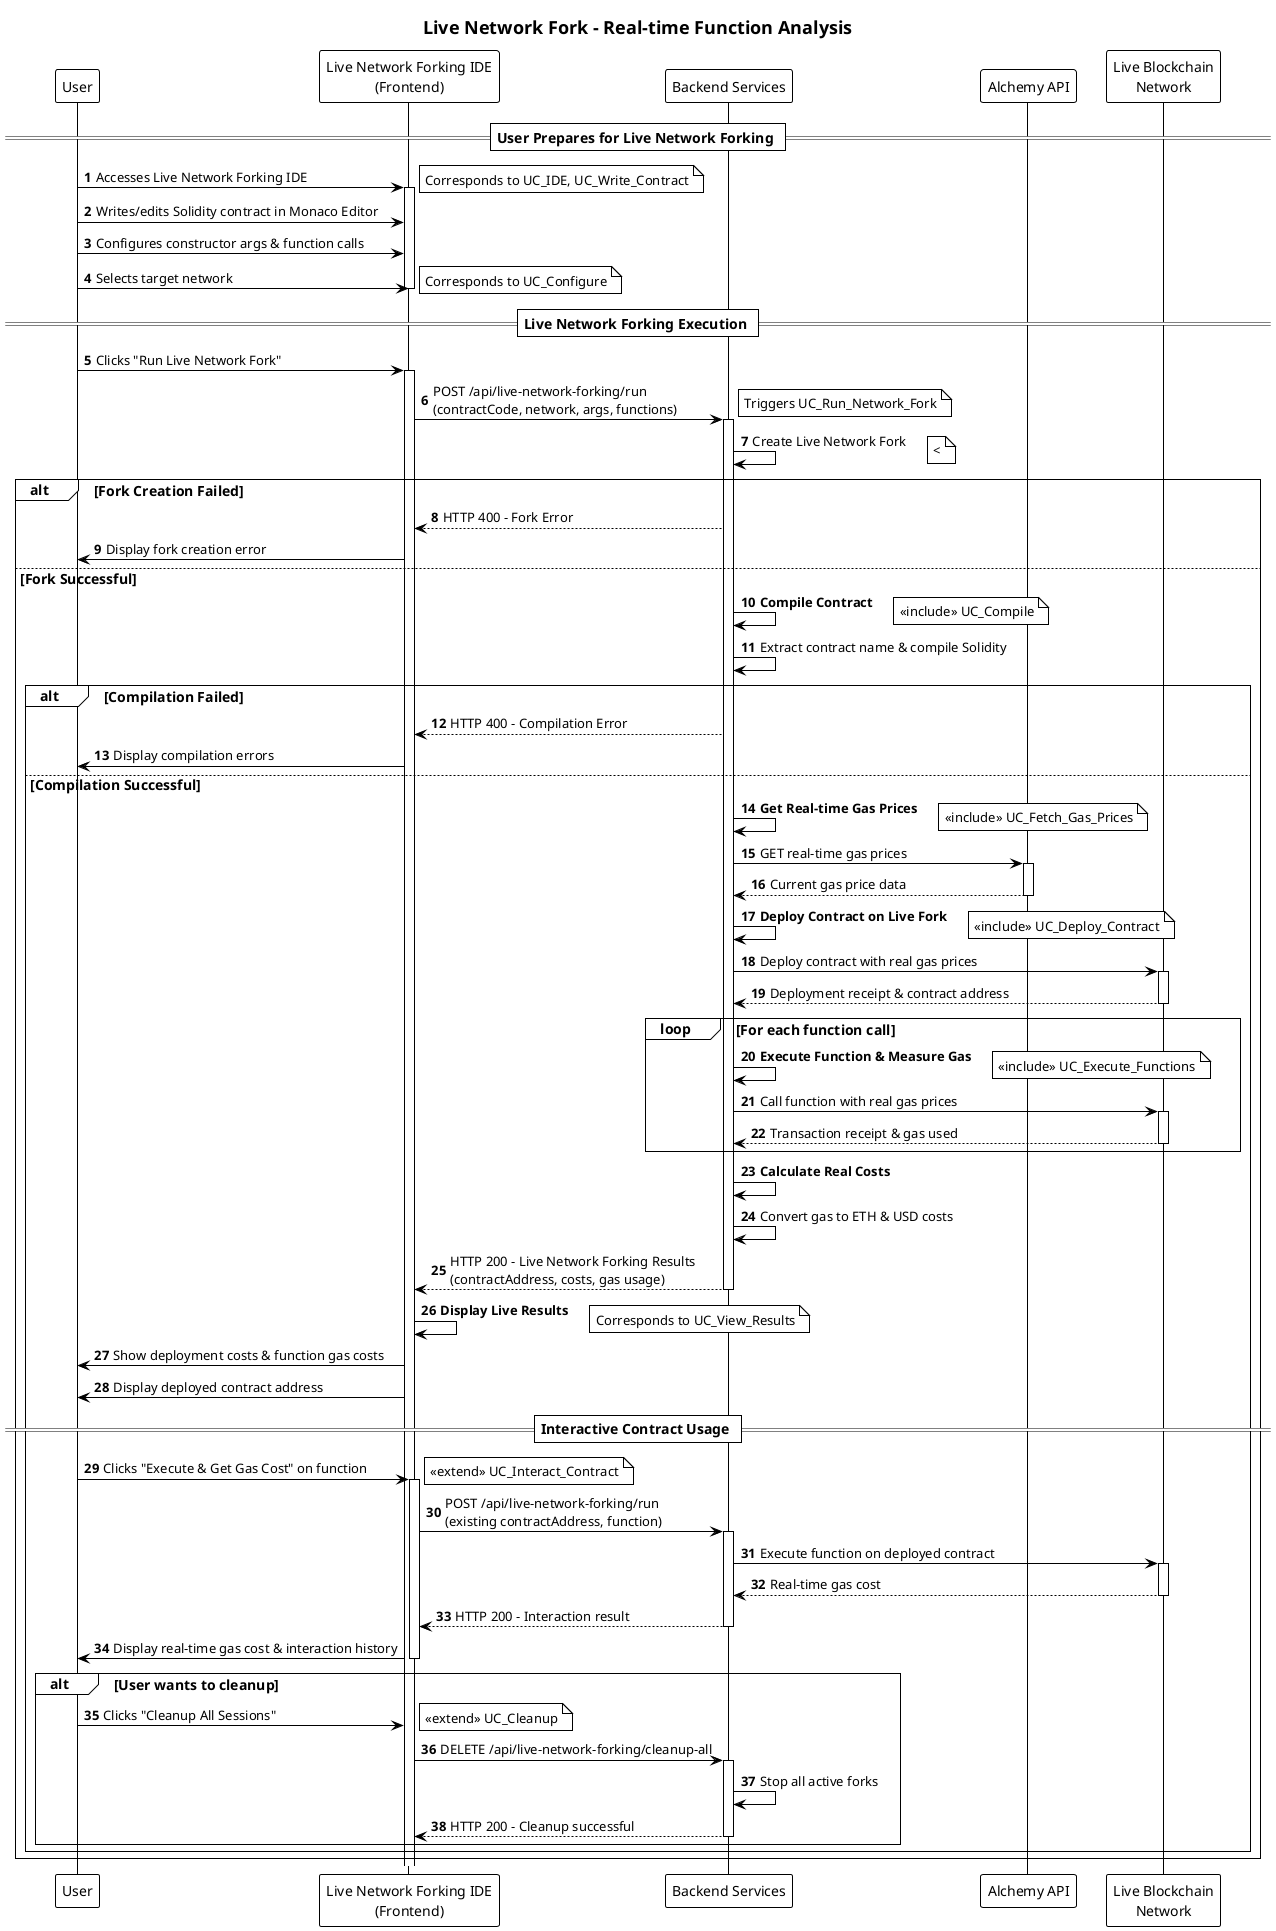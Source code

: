 @startuml
!theme plain
title Live Network Fork - Real-time Function Analysis

' Skin parameters for a clean, vertical look
skinparam titleFontSize 18
skinparam defaultFontSize 14
skinparam sequenceParticipantFontSize 14
skinparam sequenceArrowFontSize 13
skinparam noteFontSize 13

' Participants aligned with the Live Network Forking system
participant "User" as User
participant "Live Network Forking IDE\n(Frontend)" as Frontend
participant "Backend Services" as Backend
participant "Alchemy API" as AlchemyAPI
participant "Live Blockchain\nNetwork" as LiveNetwork

autonumber

== User Prepares for Live Network Forking ==
User -> Frontend: Accesses Live Network Forking IDE
activate Frontend
note right: Corresponds to UC_IDE, UC_Write_Contract
User -> Frontend: Writes/edits Solidity contract in Monaco Editor
User -> Frontend: Configures constructor args & function calls
User -> Frontend: Selects target network
note right: Corresponds to UC_Configure
deactivate Frontend

== Live Network Forking Execution ==
User -> Frontend: Clicks "Run Live Network Fork"
activate Frontend

Frontend -> Backend: POST /api/live-network-forking/run\n(contractCode, network, args, functions)
activate Backend
note right: Triggers UC_Run_Network_Fork

Backend -> Backend: Create Live Network Fork
note right: <

alt Fork Creation Failed
Backend --> Frontend: HTTP 400 - Fork Error
Frontend -> User: Display fork creation error
else Fork Successful

Backend -> Backend: **Compile Contract**
note right: <<include>> UC_Compile
Backend -> Backend: Extract contract name & compile Solidity

alt Compilation Failed
    Backend --> Frontend: HTTP 400 - Compilation Error
    Frontend -> User: Display compilation errors
else Compilation Successful

    Backend -> Backend: **Get Real-time Gas Prices**
    note right: <<include>> UC_Fetch_Gas_Prices
    Backend -> AlchemyAPI: GET real-time gas prices
    activate AlchemyAPI
    AlchemyAPI --> Backend: Current gas price data
    deactivate AlchemyAPI
    
    Backend -> Backend: **Deploy Contract on Live Fork**
    note right: <<include>> UC_Deploy_Contract
    Backend -> LiveNetwork: Deploy contract with real gas prices
    activate LiveNetwork
    LiveNetwork --> Backend: Deployment receipt & contract address
    deactivate LiveNetwork
    
    loop For each function call
        Backend -> Backend: **Execute Function & Measure Gas**
        note right: <<include>> UC_Execute_Functions
        Backend -> LiveNetwork: Call function with real gas prices
        activate LiveNetwork
        LiveNetwork --> Backend: Transaction receipt & gas used
        deactivate LiveNetwork
    end
    
    Backend -> Backend: **Calculate Real Costs**
    Backend -> Backend: Convert gas to ETH & USD costs
    
    Backend --> Frontend: HTTP 200 - Live Network Forking Results\n(contractAddress, costs, gas usage)
    deactivate Backend
    
    Frontend -> Frontend: **Display Live Results**
    note right: Corresponds to UC_View_Results
    Frontend -> User: Show deployment costs & function gas costs
    Frontend -> User: Display deployed contract address
    
    == Interactive Contract Usage ==
    User -> Frontend: Clicks "Execute & Get Gas Cost" on function
    activate Frontend
    note right: <<extend>> UC_Interact_Contract
    
    Frontend -> Backend: POST /api/live-network-forking/run\n(existing contractAddress, function)
    activate Backend
    Backend -> LiveNetwork: Execute function on deployed contract
    activate LiveNetwork
    LiveNetwork --> Backend: Real-time gas cost
    deactivate LiveNetwork
    Backend --> Frontend: HTTP 200 - Interaction result
    deactivate Backend
    
    Frontend -> User: Display real-time gas cost & interaction history
    deactivate Frontend
    
    alt User wants to cleanup
        User -> Frontend: Clicks "Cleanup All Sessions"
        note right: <<extend>> UC_Cleanup
        Frontend -> Backend: DELETE /api/live-network-forking/cleanup-all
        activate Backend
        Backend -> Backend: Stop all active forks
        Backend --> Frontend: HTTP 200 - Cleanup successful
        deactivate Backend
    end
end
end
@enduml